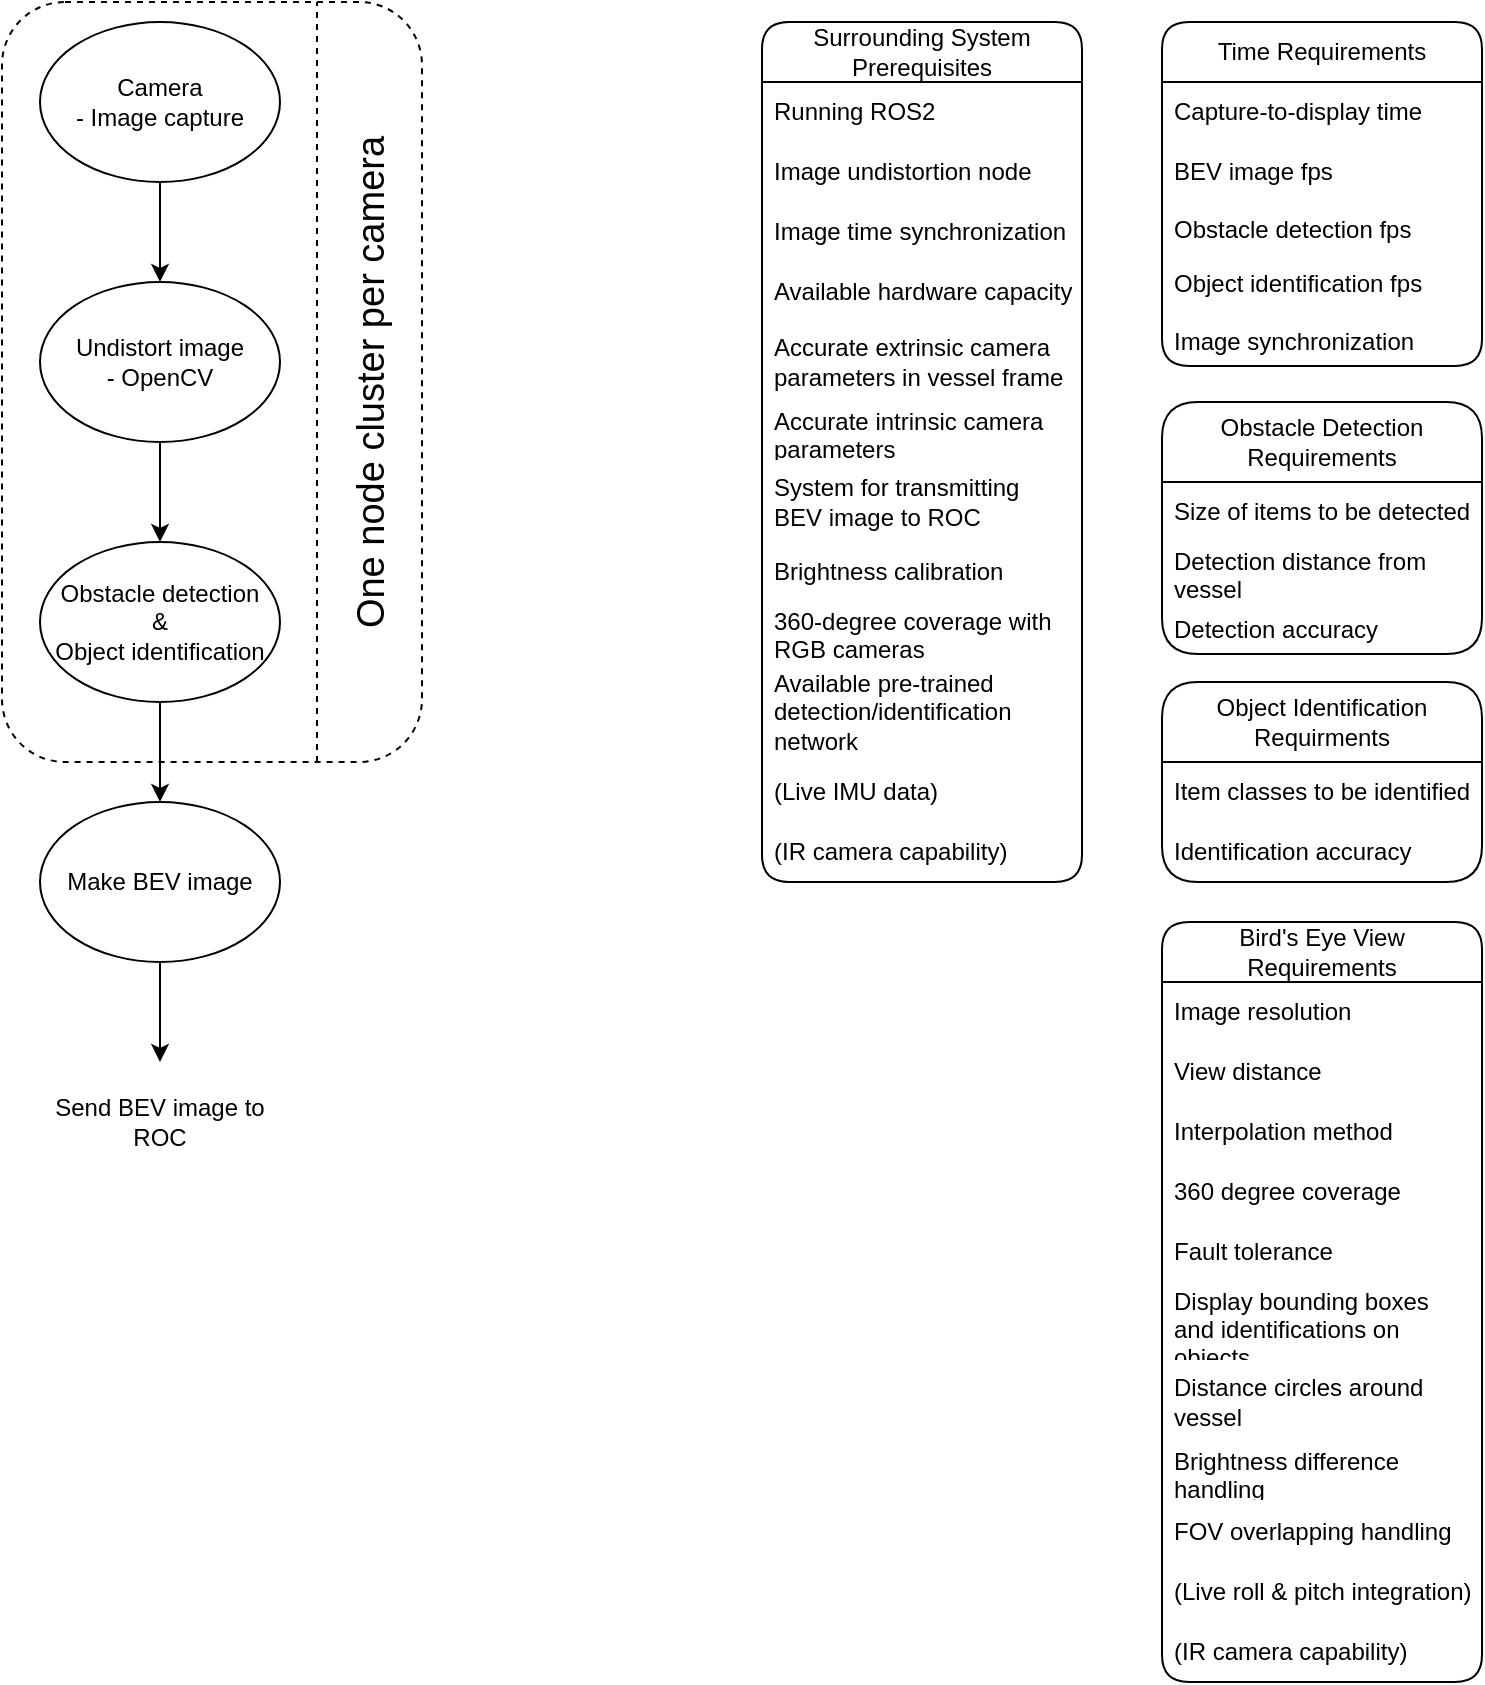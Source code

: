 <mxfile version="22.1.18" type="github">
  <diagram name="Page-1" id="n44ioH2fhHT-iPDDhm-j">
    <mxGraphModel dx="2074" dy="1103" grid="1" gridSize="10" guides="1" tooltips="1" connect="1" arrows="1" fold="1" page="1" pageScale="1" pageWidth="850" pageHeight="1100" math="0" shadow="0">
      <root>
        <mxCell id="0" />
        <mxCell id="1" parent="0" />
        <mxCell id="B_wKqOTC0Gv96Q9B2UT--10" value="" style="rounded=1;whiteSpace=wrap;html=1;fillColor=none;dashed=1;" vertex="1" parent="1">
          <mxGeometry x="60" y="30" width="210" height="380" as="geometry" />
        </mxCell>
        <mxCell id="B_wKqOTC0Gv96Q9B2UT--4" style="edgeStyle=orthogonalEdgeStyle;rounded=0;orthogonalLoop=1;jettySize=auto;html=1;exitX=0.5;exitY=1;exitDx=0;exitDy=0;entryX=0.5;entryY=0;entryDx=0;entryDy=0;" edge="1" parent="1" source="B_wKqOTC0Gv96Q9B2UT--1" target="B_wKqOTC0Gv96Q9B2UT--2">
          <mxGeometry relative="1" as="geometry" />
        </mxCell>
        <mxCell id="B_wKqOTC0Gv96Q9B2UT--1" value="&lt;div&gt;Camera&lt;/div&gt;&lt;div&gt;- Image capture&lt;br&gt;&lt;/div&gt;" style="ellipse;whiteSpace=wrap;html=1;" vertex="1" parent="1">
          <mxGeometry x="79" y="40" width="120" height="80" as="geometry" />
        </mxCell>
        <mxCell id="B_wKqOTC0Gv96Q9B2UT--5" style="edgeStyle=orthogonalEdgeStyle;rounded=0;orthogonalLoop=1;jettySize=auto;html=1;exitX=0.5;exitY=1;exitDx=0;exitDy=0;entryX=0.5;entryY=0;entryDx=0;entryDy=0;" edge="1" parent="1" source="B_wKqOTC0Gv96Q9B2UT--2" target="B_wKqOTC0Gv96Q9B2UT--3">
          <mxGeometry relative="1" as="geometry" />
        </mxCell>
        <mxCell id="B_wKqOTC0Gv96Q9B2UT--2" value="&lt;div&gt;Undistort image&lt;/div&gt;&lt;div&gt;- OpenCV&lt;br&gt;&lt;/div&gt;" style="ellipse;whiteSpace=wrap;html=1;" vertex="1" parent="1">
          <mxGeometry x="79" y="170" width="120" height="80" as="geometry" />
        </mxCell>
        <mxCell id="B_wKqOTC0Gv96Q9B2UT--8" style="edgeStyle=orthogonalEdgeStyle;rounded=0;orthogonalLoop=1;jettySize=auto;html=1;exitX=0.5;exitY=1;exitDx=0;exitDy=0;" edge="1" parent="1" source="B_wKqOTC0Gv96Q9B2UT--3" target="B_wKqOTC0Gv96Q9B2UT--6">
          <mxGeometry relative="1" as="geometry" />
        </mxCell>
        <mxCell id="B_wKqOTC0Gv96Q9B2UT--3" value="&lt;div&gt;Obstacle detection&lt;/div&gt;&lt;div&gt;&amp;amp;&lt;/div&gt;&lt;div&gt;Object identification&lt;br&gt;&lt;/div&gt;" style="ellipse;whiteSpace=wrap;html=1;" vertex="1" parent="1">
          <mxGeometry x="79" y="300" width="120" height="80" as="geometry" />
        </mxCell>
        <mxCell id="B_wKqOTC0Gv96Q9B2UT--9" style="edgeStyle=orthogonalEdgeStyle;rounded=0;orthogonalLoop=1;jettySize=auto;html=1;exitX=0.5;exitY=1;exitDx=0;exitDy=0;entryX=0.5;entryY=0;entryDx=0;entryDy=0;" edge="1" parent="1" source="B_wKqOTC0Gv96Q9B2UT--6">
          <mxGeometry relative="1" as="geometry">
            <mxPoint x="139" y="560" as="targetPoint" />
          </mxGeometry>
        </mxCell>
        <mxCell id="B_wKqOTC0Gv96Q9B2UT--6" value="Make BEV image" style="ellipse;whiteSpace=wrap;html=1;" vertex="1" parent="1">
          <mxGeometry x="79" y="430" width="120" height="80" as="geometry" />
        </mxCell>
        <mxCell id="B_wKqOTC0Gv96Q9B2UT--11" value="" style="endArrow=none;html=1;rounded=0;entryX=0.75;entryY=0;entryDx=0;entryDy=0;exitX=0.75;exitY=1;exitDx=0;exitDy=0;dashed=1;" edge="1" parent="1" source="B_wKqOTC0Gv96Q9B2UT--10" target="B_wKqOTC0Gv96Q9B2UT--10">
          <mxGeometry width="50" height="50" relative="1" as="geometry">
            <mxPoint x="400" y="590" as="sourcePoint" />
            <mxPoint x="450" y="540" as="targetPoint" />
          </mxGeometry>
        </mxCell>
        <mxCell id="B_wKqOTC0Gv96Q9B2UT--12" value="&lt;div style=&quot;font-size: 13px;&quot;&gt;&lt;font style=&quot;font-size: 19px;&quot;&gt;One node cluster per camera&lt;/font&gt;&lt;/div&gt;" style="text;html=1;strokeColor=none;fillColor=none;align=center;verticalAlign=middle;whiteSpace=wrap;rounded=0;rotation=-90;" vertex="1" parent="1">
          <mxGeometry x="115" y="205" width="260" height="30" as="geometry" />
        </mxCell>
        <mxCell id="B_wKqOTC0Gv96Q9B2UT--27" value="Send BEV image to ROC" style="text;html=1;strokeColor=none;fillColor=none;align=center;verticalAlign=middle;whiteSpace=wrap;rounded=0;" vertex="1" parent="1">
          <mxGeometry x="79" y="570" width="120" height="40" as="geometry" />
        </mxCell>
        <mxCell id="B_wKqOTC0Gv96Q9B2UT--28" value="Time Requirements" style="swimlane;fontStyle=0;childLayout=stackLayout;horizontal=1;startSize=30;horizontalStack=0;resizeParent=1;resizeParentMax=0;resizeLast=0;collapsible=1;marginBottom=0;whiteSpace=wrap;html=1;rounded=1;gradientColor=none;swimlaneFillColor=none;strokeColor=default;noLabel=0;treeFolding=1;" vertex="1" parent="1">
          <mxGeometry x="640" y="40" width="160" height="172" as="geometry">
            <mxRectangle x="355" y="40" width="110" height="30" as="alternateBounds" />
          </mxGeometry>
        </mxCell>
        <mxCell id="B_wKqOTC0Gv96Q9B2UT--29" value="Capture-to-display time" style="text;strokeColor=none;fillColor=none;align=left;verticalAlign=middle;spacingLeft=4;spacingRight=4;overflow=hidden;points=[[0,0.5],[1,0.5]];portConstraint=eastwest;rotatable=0;whiteSpace=wrap;html=1;" vertex="1" parent="B_wKqOTC0Gv96Q9B2UT--28">
          <mxGeometry y="30" width="160" height="30" as="geometry" />
        </mxCell>
        <mxCell id="B_wKqOTC0Gv96Q9B2UT--30" value="BEV image fps" style="text;strokeColor=none;fillColor=none;align=left;verticalAlign=middle;spacingLeft=4;spacingRight=4;overflow=hidden;points=[[0,0.5],[1,0.5]];portConstraint=eastwest;rotatable=0;whiteSpace=wrap;html=1;" vertex="1" parent="B_wKqOTC0Gv96Q9B2UT--28">
          <mxGeometry y="60" width="160" height="30" as="geometry" />
        </mxCell>
        <mxCell id="B_wKqOTC0Gv96Q9B2UT--32" value="Obstacle detection fps" style="text;strokeColor=none;fillColor=none;align=left;verticalAlign=top;spacingLeft=4;spacingRight=4;overflow=hidden;rotatable=0;points=[[0,0.5],[1,0.5]];portConstraint=eastwest;whiteSpace=wrap;html=1;" vertex="1" parent="B_wKqOTC0Gv96Q9B2UT--28">
          <mxGeometry y="90" width="160" height="26" as="geometry" />
        </mxCell>
        <mxCell id="B_wKqOTC0Gv96Q9B2UT--31" value="Object identification fps" style="text;strokeColor=none;fillColor=none;align=left;verticalAlign=middle;spacingLeft=4;spacingRight=4;overflow=hidden;points=[[0,0.5],[1,0.5]];portConstraint=eastwest;rotatable=0;whiteSpace=wrap;html=1;" vertex="1" parent="B_wKqOTC0Gv96Q9B2UT--28">
          <mxGeometry y="116" width="160" height="30" as="geometry" />
        </mxCell>
        <mxCell id="B_wKqOTC0Gv96Q9B2UT--38" value="Image synchronization " style="text;strokeColor=none;fillColor=none;align=left;verticalAlign=top;spacingLeft=4;spacingRight=4;overflow=hidden;rotatable=0;points=[[0,0.5],[1,0.5]];portConstraint=eastwest;whiteSpace=wrap;html=1;" vertex="1" parent="B_wKqOTC0Gv96Q9B2UT--28">
          <mxGeometry y="146" width="160" height="26" as="geometry" />
        </mxCell>
        <mxCell id="B_wKqOTC0Gv96Q9B2UT--33" value="Obstacle Detection Requirements" style="swimlane;fontStyle=0;childLayout=stackLayout;horizontal=1;startSize=40;horizontalStack=0;resizeParent=1;resizeParentMax=0;resizeLast=0;collapsible=1;marginBottom=0;whiteSpace=wrap;html=1;rounded=1;" vertex="1" parent="1">
          <mxGeometry x="640" y="230" width="160" height="126" as="geometry">
            <mxRectangle x="680" y="230" width="220" height="40" as="alternateBounds" />
          </mxGeometry>
        </mxCell>
        <mxCell id="B_wKqOTC0Gv96Q9B2UT--34" value="Size of items to be detected" style="text;strokeColor=none;fillColor=none;align=left;verticalAlign=middle;spacingLeft=4;spacingRight=4;overflow=hidden;points=[[0,0.5],[1,0.5]];portConstraint=eastwest;rotatable=0;whiteSpace=wrap;html=1;" vertex="1" parent="B_wKqOTC0Gv96Q9B2UT--33">
          <mxGeometry y="40" width="160" height="30" as="geometry" />
        </mxCell>
        <mxCell id="B_wKqOTC0Gv96Q9B2UT--35" value="Detection distance from vessel" style="text;strokeColor=none;fillColor=none;align=left;verticalAlign=middle;spacingLeft=4;spacingRight=4;overflow=hidden;points=[[0,0.5],[1,0.5]];portConstraint=eastwest;rotatable=0;whiteSpace=wrap;html=1;" vertex="1" parent="B_wKqOTC0Gv96Q9B2UT--33">
          <mxGeometry y="70" width="160" height="30" as="geometry" />
        </mxCell>
        <mxCell id="B_wKqOTC0Gv96Q9B2UT--37" value="Detection accuracy" style="text;strokeColor=none;fillColor=none;align=left;verticalAlign=top;spacingLeft=4;spacingRight=4;overflow=hidden;rotatable=0;points=[[0,0.5],[1,0.5]];portConstraint=eastwest;whiteSpace=wrap;html=1;" vertex="1" parent="B_wKqOTC0Gv96Q9B2UT--33">
          <mxGeometry y="100" width="160" height="26" as="geometry" />
        </mxCell>
        <mxCell id="B_wKqOTC0Gv96Q9B2UT--39" value="Object Identification Requirments" style="swimlane;fontStyle=0;childLayout=stackLayout;horizontal=1;startSize=40;horizontalStack=0;resizeParent=1;resizeParentMax=0;resizeLast=0;collapsible=1;marginBottom=0;whiteSpace=wrap;html=1;rounded=1;" vertex="1" parent="1">
          <mxGeometry x="640" y="370" width="160" height="100" as="geometry">
            <mxRectangle x="680" y="370" width="220" height="40" as="alternateBounds" />
          </mxGeometry>
        </mxCell>
        <mxCell id="B_wKqOTC0Gv96Q9B2UT--40" value="Item classes to be identified" style="text;strokeColor=none;fillColor=none;align=left;verticalAlign=middle;spacingLeft=4;spacingRight=4;overflow=hidden;points=[[0,0.5],[1,0.5]];portConstraint=eastwest;rotatable=0;whiteSpace=wrap;html=1;" vertex="1" parent="B_wKqOTC0Gv96Q9B2UT--39">
          <mxGeometry y="40" width="160" height="30" as="geometry" />
        </mxCell>
        <mxCell id="B_wKqOTC0Gv96Q9B2UT--41" value="Identification accuracy" style="text;strokeColor=none;fillColor=none;align=left;verticalAlign=middle;spacingLeft=4;spacingRight=4;overflow=hidden;points=[[0,0.5],[1,0.5]];portConstraint=eastwest;rotatable=0;whiteSpace=wrap;html=1;" vertex="1" parent="B_wKqOTC0Gv96Q9B2UT--39">
          <mxGeometry y="70" width="160" height="30" as="geometry" />
        </mxCell>
        <mxCell id="B_wKqOTC0Gv96Q9B2UT--44" value="Bird&#39;s Eye View Requirements" style="swimlane;fontStyle=0;childLayout=stackLayout;horizontal=1;startSize=30;horizontalStack=0;resizeParent=1;resizeParentMax=0;resizeLast=0;collapsible=1;marginBottom=0;whiteSpace=wrap;html=1;rounded=1;" vertex="1" parent="1">
          <mxGeometry x="640" y="490" width="160" height="380" as="geometry" />
        </mxCell>
        <mxCell id="B_wKqOTC0Gv96Q9B2UT--45" value="&lt;div&gt;Image resolution&lt;/div&gt;" style="text;strokeColor=none;fillColor=none;align=left;verticalAlign=middle;spacingLeft=4;spacingRight=4;overflow=hidden;points=[[0,0.5],[1,0.5]];portConstraint=eastwest;rotatable=0;whiteSpace=wrap;html=1;" vertex="1" parent="B_wKqOTC0Gv96Q9B2UT--44">
          <mxGeometry y="30" width="160" height="30" as="geometry" />
        </mxCell>
        <mxCell id="B_wKqOTC0Gv96Q9B2UT--46" value="View distance" style="text;strokeColor=none;fillColor=none;align=left;verticalAlign=middle;spacingLeft=4;spacingRight=4;overflow=hidden;points=[[0,0.5],[1,0.5]];portConstraint=eastwest;rotatable=0;whiteSpace=wrap;html=1;" vertex="1" parent="B_wKqOTC0Gv96Q9B2UT--44">
          <mxGeometry y="60" width="160" height="30" as="geometry" />
        </mxCell>
        <mxCell id="B_wKqOTC0Gv96Q9B2UT--47" value="Interpolation method" style="text;strokeColor=none;fillColor=none;align=left;verticalAlign=middle;spacingLeft=4;spacingRight=4;overflow=hidden;points=[[0,0.5],[1,0.5]];portConstraint=eastwest;rotatable=0;whiteSpace=wrap;html=1;" vertex="1" parent="B_wKqOTC0Gv96Q9B2UT--44">
          <mxGeometry y="90" width="160" height="30" as="geometry" />
        </mxCell>
        <mxCell id="B_wKqOTC0Gv96Q9B2UT--48" value="360 degree coverage" style="text;strokeColor=none;fillColor=none;align=left;verticalAlign=middle;spacingLeft=4;spacingRight=4;overflow=hidden;points=[[0,0.5],[1,0.5]];portConstraint=eastwest;rotatable=0;whiteSpace=wrap;html=1;" vertex="1" parent="B_wKqOTC0Gv96Q9B2UT--44">
          <mxGeometry y="120" width="160" height="30" as="geometry" />
        </mxCell>
        <mxCell id="B_wKqOTC0Gv96Q9B2UT--49" value="Fault tolerance" style="text;strokeColor=none;fillColor=none;align=left;verticalAlign=middle;spacingLeft=4;spacingRight=4;overflow=hidden;points=[[0,0.5],[1,0.5]];portConstraint=eastwest;rotatable=0;whiteSpace=wrap;html=1;" vertex="1" parent="B_wKqOTC0Gv96Q9B2UT--44">
          <mxGeometry y="150" width="160" height="30" as="geometry" />
        </mxCell>
        <mxCell id="B_wKqOTC0Gv96Q9B2UT--51" value="Display bounding boxes and identifications on objects" style="text;strokeColor=none;fillColor=none;align=left;verticalAlign=middle;spacingLeft=4;spacingRight=4;overflow=hidden;points=[[0,0.5],[1,0.5]];portConstraint=eastwest;rotatable=0;whiteSpace=wrap;html=1;" vertex="1" parent="B_wKqOTC0Gv96Q9B2UT--44">
          <mxGeometry y="180" width="160" height="40" as="geometry" />
        </mxCell>
        <mxCell id="B_wKqOTC0Gv96Q9B2UT--52" value="Distance circles around vessel" style="text;strokeColor=none;fillColor=none;align=left;verticalAlign=middle;spacingLeft=4;spacingRight=4;overflow=hidden;points=[[0,0.5],[1,0.5]];portConstraint=eastwest;rotatable=0;whiteSpace=wrap;html=1;" vertex="1" parent="B_wKqOTC0Gv96Q9B2UT--44">
          <mxGeometry y="220" width="160" height="40" as="geometry" />
        </mxCell>
        <mxCell id="B_wKqOTC0Gv96Q9B2UT--64" value="Brightness difference handling" style="text;strokeColor=none;fillColor=none;align=left;verticalAlign=middle;spacingLeft=4;spacingRight=4;overflow=hidden;points=[[0,0.5],[1,0.5]];portConstraint=eastwest;rotatable=0;whiteSpace=wrap;html=1;" vertex="1" parent="B_wKqOTC0Gv96Q9B2UT--44">
          <mxGeometry y="260" width="160" height="30" as="geometry" />
        </mxCell>
        <mxCell id="B_wKqOTC0Gv96Q9B2UT--65" value="FOV overlapping handling " style="text;strokeColor=none;fillColor=none;align=left;verticalAlign=middle;spacingLeft=4;spacingRight=4;overflow=hidden;points=[[0,0.5],[1,0.5]];portConstraint=eastwest;rotatable=0;whiteSpace=wrap;html=1;" vertex="1" parent="B_wKqOTC0Gv96Q9B2UT--44">
          <mxGeometry y="290" width="160" height="30" as="geometry" />
        </mxCell>
        <mxCell id="B_wKqOTC0Gv96Q9B2UT--50" value="(Live roll &amp;amp; pitch integration)" style="text;strokeColor=none;fillColor=none;align=left;verticalAlign=middle;spacingLeft=4;spacingRight=4;overflow=hidden;points=[[0,0.5],[1,0.5]];portConstraint=eastwest;rotatable=0;whiteSpace=wrap;html=1;" vertex="1" parent="B_wKqOTC0Gv96Q9B2UT--44">
          <mxGeometry y="320" width="160" height="30" as="geometry" />
        </mxCell>
        <mxCell id="B_wKqOTC0Gv96Q9B2UT--66" value="(IR camera capability)" style="text;strokeColor=none;fillColor=none;align=left;verticalAlign=middle;spacingLeft=4;spacingRight=4;overflow=hidden;points=[[0,0.5],[1,0.5]];portConstraint=eastwest;rotatable=0;whiteSpace=wrap;html=1;" vertex="1" parent="B_wKqOTC0Gv96Q9B2UT--44">
          <mxGeometry y="350" width="160" height="30" as="geometry" />
        </mxCell>
        <mxCell id="B_wKqOTC0Gv96Q9B2UT--53" value="Surrounding System Prerequisites" style="swimlane;fontStyle=0;childLayout=stackLayout;horizontal=1;startSize=30;horizontalStack=0;resizeParent=1;resizeParentMax=0;resizeLast=0;collapsible=1;marginBottom=0;whiteSpace=wrap;html=1;rounded=1;" vertex="1" parent="1">
          <mxGeometry x="440" y="40" width="160" height="430" as="geometry">
            <mxRectangle x="480" y="40" width="220" height="30" as="alternateBounds" />
          </mxGeometry>
        </mxCell>
        <mxCell id="B_wKqOTC0Gv96Q9B2UT--54" value="Running ROS2" style="text;strokeColor=none;fillColor=none;align=left;verticalAlign=middle;spacingLeft=4;spacingRight=4;overflow=hidden;points=[[0,0.5],[1,0.5]];portConstraint=eastwest;rotatable=0;whiteSpace=wrap;html=1;" vertex="1" parent="B_wKqOTC0Gv96Q9B2UT--53">
          <mxGeometry y="30" width="160" height="30" as="geometry" />
        </mxCell>
        <mxCell id="B_wKqOTC0Gv96Q9B2UT--55" value="Image undistortion node" style="text;strokeColor=none;fillColor=none;align=left;verticalAlign=middle;spacingLeft=4;spacingRight=4;overflow=hidden;points=[[0,0.5],[1,0.5]];portConstraint=eastwest;rotatable=0;whiteSpace=wrap;html=1;" vertex="1" parent="B_wKqOTC0Gv96Q9B2UT--53">
          <mxGeometry y="60" width="160" height="30" as="geometry" />
        </mxCell>
        <mxCell id="B_wKqOTC0Gv96Q9B2UT--56" value="Image time synchronization" style="text;strokeColor=none;fillColor=none;align=left;verticalAlign=middle;spacingLeft=4;spacingRight=4;overflow=hidden;points=[[0,0.5],[1,0.5]];portConstraint=eastwest;rotatable=0;whiteSpace=wrap;html=1;" vertex="1" parent="B_wKqOTC0Gv96Q9B2UT--53">
          <mxGeometry y="90" width="160" height="30" as="geometry" />
        </mxCell>
        <mxCell id="B_wKqOTC0Gv96Q9B2UT--57" value="Available hardware capacity" style="text;strokeColor=none;fillColor=none;align=left;verticalAlign=middle;spacingLeft=4;spacingRight=4;overflow=hidden;points=[[0,0.5],[1,0.5]];portConstraint=eastwest;rotatable=0;whiteSpace=wrap;html=1;" vertex="1" parent="B_wKqOTC0Gv96Q9B2UT--53">
          <mxGeometry y="120" width="160" height="30" as="geometry" />
        </mxCell>
        <mxCell id="B_wKqOTC0Gv96Q9B2UT--61" value="Accurate extrinsic camera parameters in vessel frame" style="text;strokeColor=none;fillColor=none;align=left;verticalAlign=middle;spacingLeft=4;spacingRight=4;overflow=hidden;points=[[0,0.5],[1,0.5]];portConstraint=eastwest;rotatable=0;whiteSpace=wrap;html=1;" vertex="1" parent="B_wKqOTC0Gv96Q9B2UT--53">
          <mxGeometry y="150" width="160" height="40" as="geometry" />
        </mxCell>
        <mxCell id="B_wKqOTC0Gv96Q9B2UT--59" value="Accurate intrinsic camera parameters" style="text;strokeColor=none;fillColor=none;align=left;verticalAlign=middle;spacingLeft=4;spacingRight=4;overflow=hidden;points=[[0,0.5],[1,0.5]];portConstraint=eastwest;rotatable=0;whiteSpace=wrap;html=1;" vertex="1" parent="B_wKqOTC0Gv96Q9B2UT--53">
          <mxGeometry y="190" width="160" height="30" as="geometry" />
        </mxCell>
        <mxCell id="B_wKqOTC0Gv96Q9B2UT--62" value="System for transmitting BEV image to ROC" style="text;strokeColor=none;fillColor=none;align=left;verticalAlign=middle;spacingLeft=4;spacingRight=4;overflow=hidden;points=[[0,0.5],[1,0.5]];portConstraint=eastwest;rotatable=0;whiteSpace=wrap;html=1;" vertex="1" parent="B_wKqOTC0Gv96Q9B2UT--53">
          <mxGeometry y="220" width="160" height="40" as="geometry" />
        </mxCell>
        <mxCell id="B_wKqOTC0Gv96Q9B2UT--63" value="Brightness calibration" style="text;strokeColor=none;fillColor=none;align=left;verticalAlign=middle;spacingLeft=4;spacingRight=4;overflow=hidden;points=[[0,0.5],[1,0.5]];portConstraint=eastwest;rotatable=0;whiteSpace=wrap;html=1;" vertex="1" parent="B_wKqOTC0Gv96Q9B2UT--53">
          <mxGeometry y="260" width="160" height="30" as="geometry" />
        </mxCell>
        <mxCell id="B_wKqOTC0Gv96Q9B2UT--67" value="360-degree coverage with RGB cameras" style="text;strokeColor=none;fillColor=none;align=left;verticalAlign=middle;spacingLeft=4;spacingRight=4;overflow=hidden;points=[[0,0.5],[1,0.5]];portConstraint=eastwest;rotatable=0;whiteSpace=wrap;html=1;" vertex="1" parent="B_wKqOTC0Gv96Q9B2UT--53">
          <mxGeometry y="290" width="160" height="30" as="geometry" />
        </mxCell>
        <mxCell id="B_wKqOTC0Gv96Q9B2UT--74" value="Available pre-trained detection/identification network" style="text;strokeColor=none;fillColor=none;align=left;verticalAlign=middle;spacingLeft=4;spacingRight=4;overflow=hidden;points=[[0,0.5],[1,0.5]];portConstraint=eastwest;rotatable=0;whiteSpace=wrap;html=1;" vertex="1" parent="B_wKqOTC0Gv96Q9B2UT--53">
          <mxGeometry y="320" width="160" height="50" as="geometry" />
        </mxCell>
        <mxCell id="B_wKqOTC0Gv96Q9B2UT--68" value="(Live IMU data)" style="text;strokeColor=none;fillColor=none;align=left;verticalAlign=middle;spacingLeft=4;spacingRight=4;overflow=hidden;points=[[0,0.5],[1,0.5]];portConstraint=eastwest;rotatable=0;whiteSpace=wrap;html=1;" vertex="1" parent="B_wKqOTC0Gv96Q9B2UT--53">
          <mxGeometry y="370" width="160" height="30" as="geometry" />
        </mxCell>
        <mxCell id="B_wKqOTC0Gv96Q9B2UT--69" value="(IR camera capability)" style="text;strokeColor=none;fillColor=none;align=left;verticalAlign=middle;spacingLeft=4;spacingRight=4;overflow=hidden;points=[[0,0.5],[1,0.5]];portConstraint=eastwest;rotatable=0;whiteSpace=wrap;html=1;" vertex="1" parent="B_wKqOTC0Gv96Q9B2UT--53">
          <mxGeometry y="400" width="160" height="30" as="geometry" />
        </mxCell>
      </root>
    </mxGraphModel>
  </diagram>
</mxfile>
